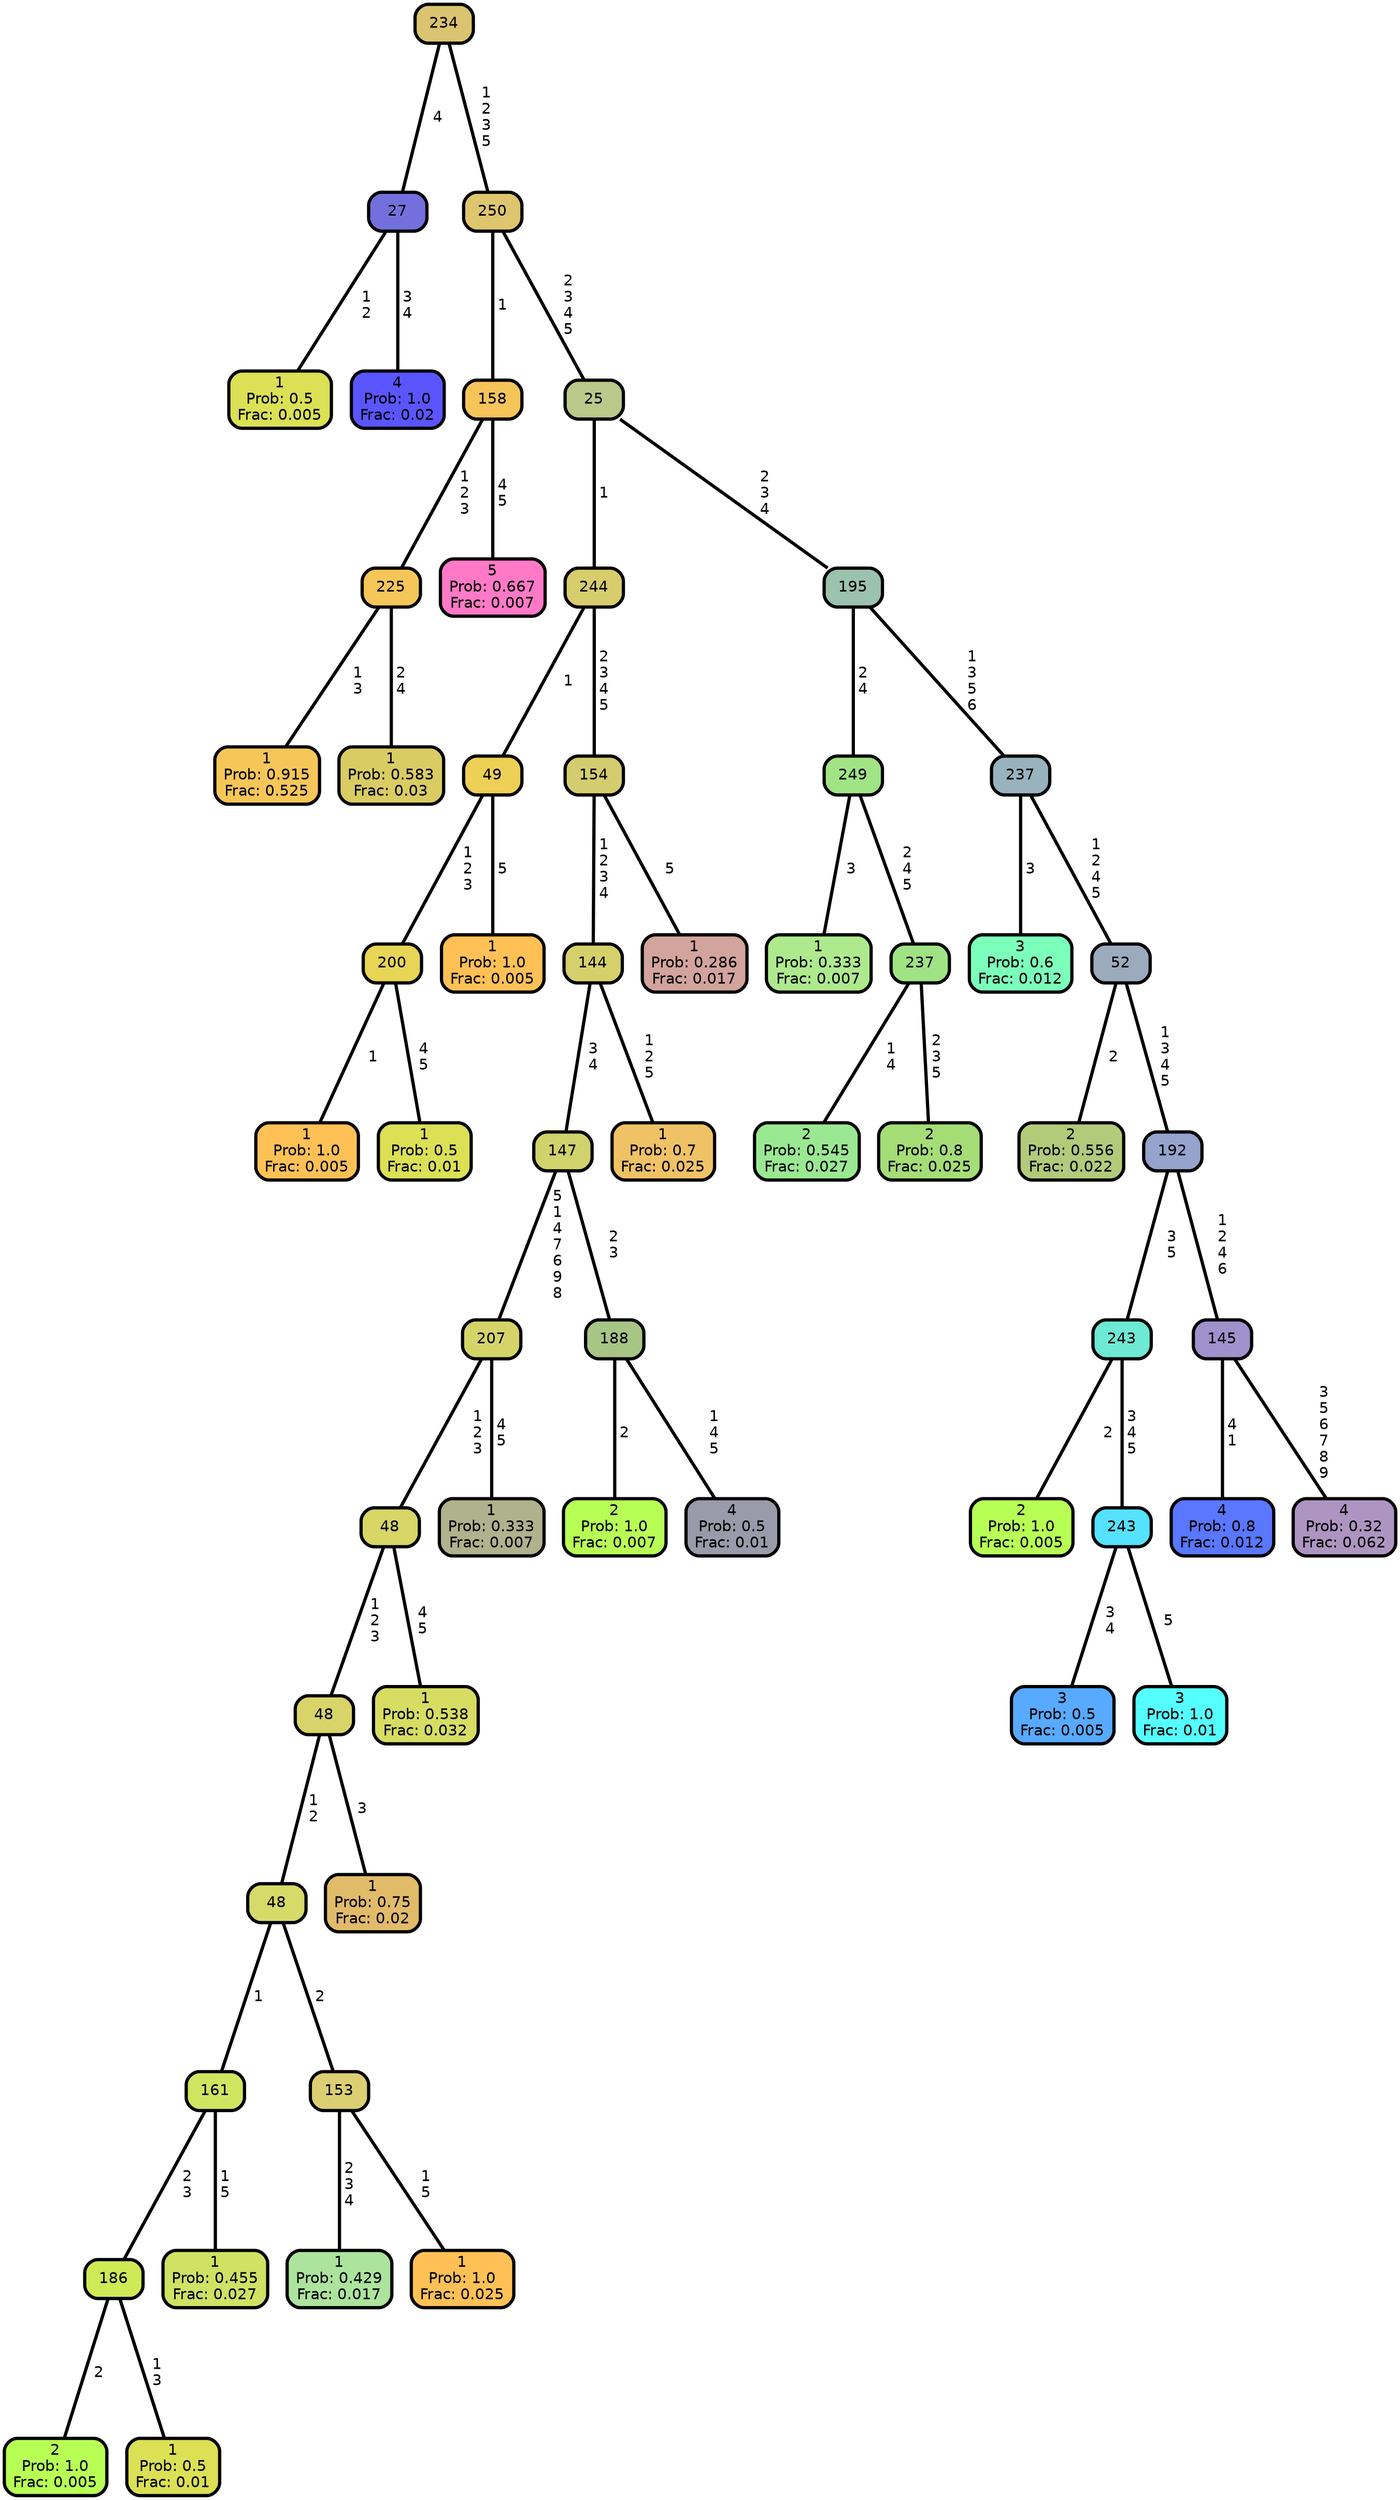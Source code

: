 graph Tree {
node [shape=box, style="filled, rounded",color="black",penwidth="3",fontcolor="black",                 fontname=helvetica] ;
graph [ranksep="0 equally", splines=straight,                 bgcolor=transparent, dpi=200] ;
edge [fontname=helvetica, color=black] ;
0 [label="1
Prob: 0.5
Frac: 0.005", fillcolor="#dbe055"] ;
1 [label="27", fillcolor="#7370dd"] ;
2 [label="4
Prob: 1.0
Frac: 0.02", fillcolor="#5a55ff"] ;
3 [label="234", fillcolor="#dac471"] ;
4 [label="1
Prob: 0.915
Frac: 0.525", fillcolor="#f7c658"] ;
5 [label="225", fillcolor="#f5c658"] ;
6 [label="1
Prob: 0.583
Frac: 0.03", fillcolor="#d9cc63"] ;
7 [label="158", fillcolor="#f5c55a"] ;
8 [label="5
Prob: 0.667
Frac: 0.007", fillcolor="#ff79c6"] ;
9 [label="250", fillcolor="#ddc66e"] ;
10 [label="1
Prob: 1.0
Frac: 0.005", fillcolor="#ffc155"] ;
11 [label="200", fillcolor="#e7d555"] ;
12 [label="1
Prob: 0.5
Frac: 0.01", fillcolor="#dbe055"] ;
13 [label="49", fillcolor="#edd055"] ;
14 [label="1
Prob: 1.0
Frac: 0.005", fillcolor="#ffc155"] ;
15 [label="244", fillcolor="#d7cd6d"] ;
16 [label="2
Prob: 1.0
Frac: 0.005", fillcolor="#b8ff55"] ;
17 [label="186", fillcolor="#cfea55"] ;
18 [label="1
Prob: 0.5
Frac: 0.01", fillcolor="#dbe055"] ;
19 [label="161", fillcolor="#cfe55f"] ;
20 [label="1
Prob: 0.455
Frac: 0.027", fillcolor="#cfe264"] ;
21 [label="48", fillcolor="#d6da69"] ;
22 [label="1
Prob: 0.429
Frac: 0.017", fillcolor="#ace49d"] ;
23 [label="153", fillcolor="#dccf73"] ;
24 [label="1
Prob: 1.0
Frac: 0.025", fillcolor="#ffc155"] ;
25 [label="48", fillcolor="#d8d469"] ;
26 [label="1
Prob: 0.75
Frac: 0.02", fillcolor="#e1bb6a"] ;
27 [label="48", fillcolor="#d7d667"] ;
28 [label="1
Prob: 0.538
Frac: 0.032", fillcolor="#d6dd62"] ;
29 [label="207", fillcolor="#d5d469"] ;
30 [label="1
Prob: 0.333
Frac: 0.007", fillcolor="#b0b18d"] ;
31 [label="147", fillcolor="#d0d36c"] ;
32 [label="2
Prob: 1.0
Frac: 0.007", fillcolor="#b8ff55"] ;
33 [label="188", fillcolor="#a7c585"] ;
34 [label="4
Prob: 0.5
Frac: 0.01", fillcolor="#9a9aaa"] ;
35 [label="144", fillcolor="#d5d06b"] ;
36 [label="1
Prob: 0.7
Frac: 0.025", fillcolor="#f0c266"] ;
37 [label="154", fillcolor="#d4cd6f"] ;
38 [label="1
Prob: 0.286
Frac: 0.017", fillcolor="#d3a49d"] ;
39 [label="25", fillcolor="#bbc88a"] ;
40 [label="1
Prob: 0.333
Frac: 0.007", fillcolor="#aeea8d"] ;
41 [label="249", fillcolor="#a1e486"] ;
42 [label="2
Prob: 0.545
Frac: 0.027", fillcolor="#9ae992"] ;
43 [label="237", fillcolor="#9fe385"] ;
44 [label="2
Prob: 0.8
Frac: 0.025", fillcolor="#a5dd77"] ;
45 [label="195", fillcolor="#9bc2ac"] ;
46 [label="3
Prob: 0.6
Frac: 0.012", fillcolor="#7cffbb"] ;
47 [label="237", fillcolor="#98b3bd"] ;
48 [label="2
Prob: 0.556
Frac: 0.022", fillcolor="#b2cb7a"] ;
49 [label="52", fillcolor="#9babbd"] ;
50 [label="2
Prob: 1.0
Frac: 0.005", fillcolor="#b8ff55"] ;
51 [label="243", fillcolor="#6ee9d4"] ;
52 [label="3
Prob: 0.5
Frac: 0.005", fillcolor="#57aaff"] ;
53 [label="243", fillcolor="#55e2ff"] ;
54 [label="3
Prob: 1.0
Frac: 0.01", fillcolor="#55ffff"] ;
55 [label="192", fillcolor="#95a3cd"] ;
56 [label="4
Prob: 0.8
Frac: 0.012", fillcolor="#5977ff"] ;
57 [label="145", fillcolor="#a090cc"] ;
58 [label="4
Prob: 0.32
Frac: 0.062", fillcolor="#ae95c1"] ;
1 -- 0 [label=" 1\n 2",penwidth=3] ;
1 -- 2 [label=" 3\n 4",penwidth=3] ;
3 -- 1 [label=" 4",penwidth=3] ;
3 -- 9 [label=" 1\n 2\n 3\n 5",penwidth=3] ;
5 -- 4 [label=" 1\n 3",penwidth=3] ;
5 -- 6 [label=" 2\n 4",penwidth=3] ;
7 -- 5 [label=" 1\n 2\n 3",penwidth=3] ;
7 -- 8 [label=" 4\n 5",penwidth=3] ;
9 -- 7 [label=" 1",penwidth=3] ;
9 -- 39 [label=" 2\n 3\n 4\n 5",penwidth=3] ;
11 -- 10 [label=" 1",penwidth=3] ;
11 -- 12 [label=" 4\n 5",penwidth=3] ;
13 -- 11 [label=" 1\n 2\n 3",penwidth=3] ;
13 -- 14 [label=" 5",penwidth=3] ;
15 -- 13 [label=" 1",penwidth=3] ;
15 -- 37 [label=" 2\n 3\n 4\n 5",penwidth=3] ;
17 -- 16 [label=" 2",penwidth=3] ;
17 -- 18 [label=" 1\n 3",penwidth=3] ;
19 -- 17 [label=" 2\n 3",penwidth=3] ;
19 -- 20 [label=" 1\n 5",penwidth=3] ;
21 -- 19 [label=" 1",penwidth=3] ;
21 -- 23 [label=" 2",penwidth=3] ;
23 -- 22 [label=" 2\n 3\n 4",penwidth=3] ;
23 -- 24 [label=" 1\n 5",penwidth=3] ;
25 -- 21 [label=" 1\n 2",penwidth=3] ;
25 -- 26 [label=" 3",penwidth=3] ;
27 -- 25 [label=" 1\n 2\n 3",penwidth=3] ;
27 -- 28 [label=" 4\n 5",penwidth=3] ;
29 -- 27 [label=" 1\n 2\n 3",penwidth=3] ;
29 -- 30 [label=" 4\n 5",penwidth=3] ;
31 -- 29 [label=" 5\n 1\n 4\n 7\n 6\n 9\n 8",penwidth=3] ;
31 -- 33 [label=" 2\n 3",penwidth=3] ;
33 -- 32 [label=" 2",penwidth=3] ;
33 -- 34 [label=" 1\n 4\n 5",penwidth=3] ;
35 -- 31 [label=" 3\n 4",penwidth=3] ;
35 -- 36 [label=" 1\n 2\n 5",penwidth=3] ;
37 -- 35 [label=" 1\n 2\n 3\n 4",penwidth=3] ;
37 -- 38 [label=" 5",penwidth=3] ;
39 -- 15 [label=" 1",penwidth=3] ;
39 -- 45 [label=" 2\n 3\n 4",penwidth=3] ;
41 -- 40 [label=" 3",penwidth=3] ;
41 -- 43 [label=" 2\n 4\n 5",penwidth=3] ;
43 -- 42 [label=" 1\n 4",penwidth=3] ;
43 -- 44 [label=" 2\n 3\n 5",penwidth=3] ;
45 -- 41 [label=" 2\n 4",penwidth=3] ;
45 -- 47 [label=" 1\n 3\n 5\n 6",penwidth=3] ;
47 -- 46 [label=" 3",penwidth=3] ;
47 -- 49 [label=" 1\n 2\n 4\n 5",penwidth=3] ;
49 -- 48 [label=" 2",penwidth=3] ;
49 -- 55 [label=" 1\n 3\n 4\n 5",penwidth=3] ;
51 -- 50 [label=" 2",penwidth=3] ;
51 -- 53 [label=" 3\n 4\n 5",penwidth=3] ;
53 -- 52 [label=" 3\n 4",penwidth=3] ;
53 -- 54 [label=" 5",penwidth=3] ;
55 -- 51 [label=" 3\n 5",penwidth=3] ;
55 -- 57 [label=" 1\n 2\n 4\n 6",penwidth=3] ;
57 -- 56 [label=" 4\n 1",penwidth=3] ;
57 -- 58 [label=" 3\n 5\n 6\n 7\n 8\n 9",penwidth=3] ;
{rank = same;}}